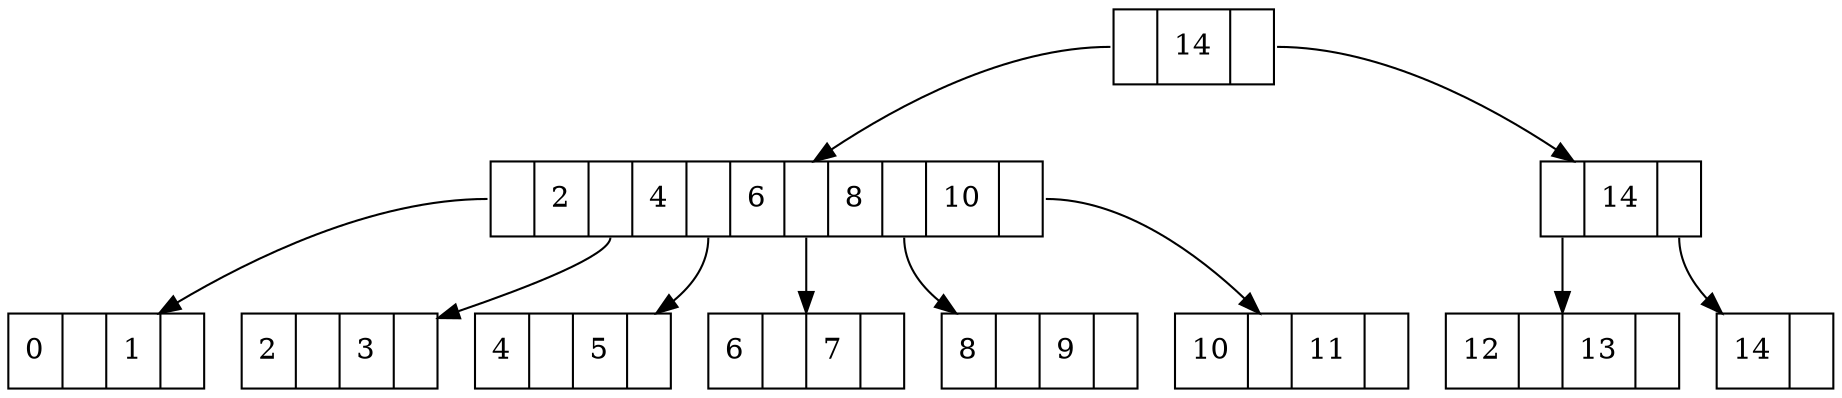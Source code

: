 digraph BT{
	ratio=auto
	size=auto
	fixedsize = true;
page10[shape=record, label="{{<ptr2>|<key14>14|<ptr9>}}"]
page2[shape=record, label="{{<ptr0>|<key2>2|<ptr1>|<key4>4|<ptr3>|<key6>6|<ptr4>|<key8>8|<ptr5>|<key10>10|<ptr6>}}"]
page0[shape=record, label="{{<key0>0|<ptr32765>|<key1>1|<ptr32765>}}"]
page2:ptr0->page0
page1[shape=record, label="{{<key2>2|<ptr32765>|<key3>3|<ptr32765>}}"]
page2:ptr1->page1
page3[shape=record, label="{{<key4>4|<ptr32765>|<key5>5|<ptr32765>}}"]
page2:ptr3->page3
page4[shape=record, label="{{<key6>6|<ptr32765>|<key7>7|<ptr32765>}}"]
page2:ptr4->page4
page5[shape=record, label="{{<key8>8|<ptr32765>|<key9>9|<ptr32765>}}"]
page2:ptr5->page5
page6[shape=record, label="{{<key10>10|<ptr32765>|<key11>11|<ptr32765>}}"]
page2:ptr6->page6
page10:ptr2->page2
page9[shape=record, label="{{<ptr7>|<key14>14|<ptr8>}}"]
page7[shape=record, label="{{<key12>12|<ptr32765>|<key13>13|<ptr32765>}}"]
page9:ptr7->page7
page8[shape=record, label="{{<key14>14|<ptr32765>}}"]
page9:ptr8->page8
page10:ptr9->page9
}
